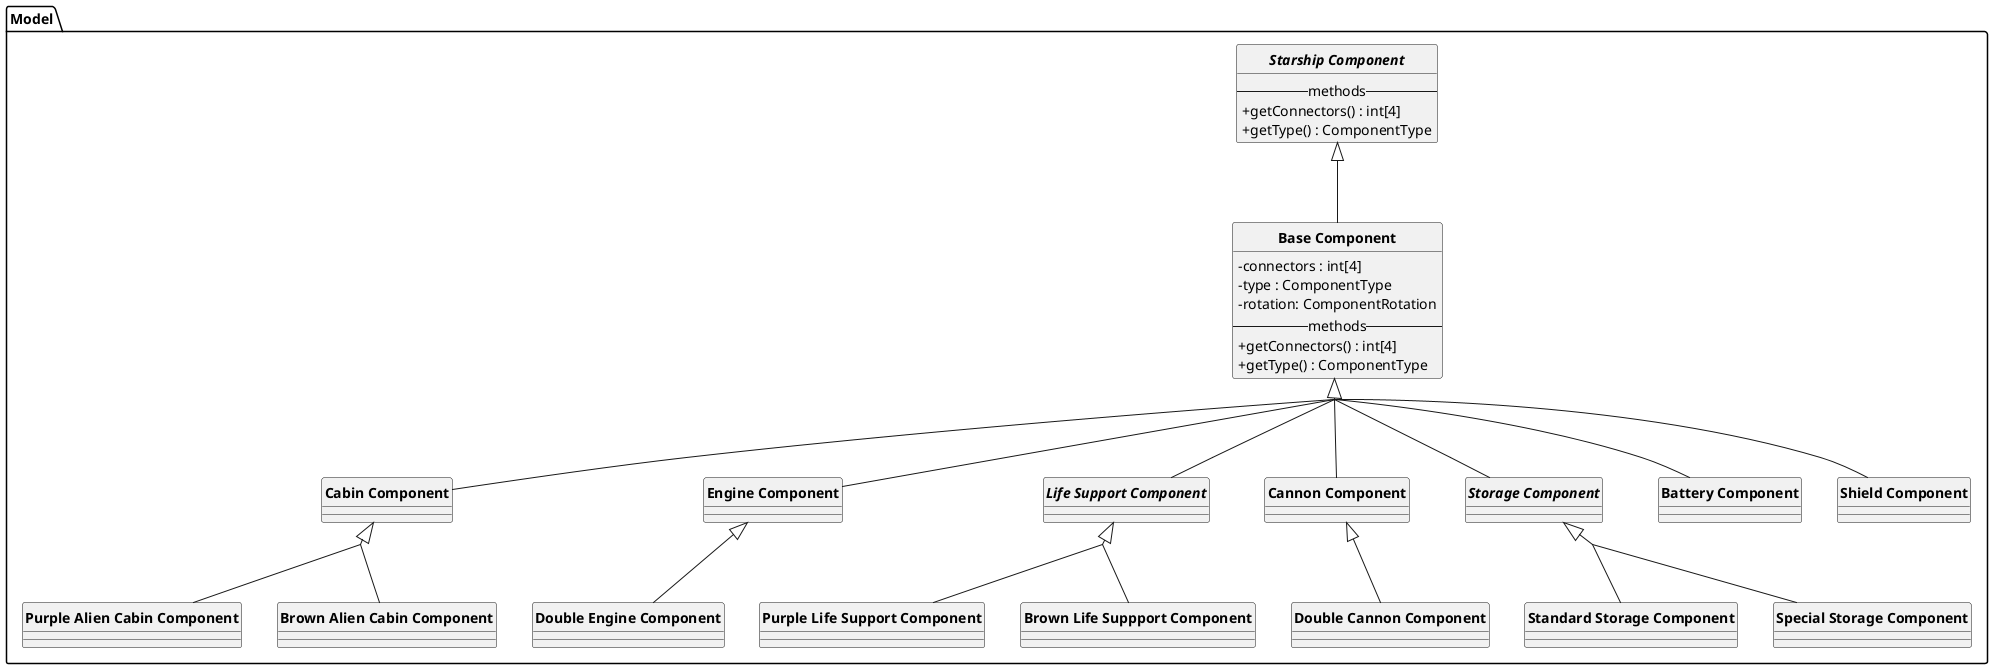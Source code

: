 @startuml style
''Style config
hide circle
skinparam classFontStyle bold
skinparam groupInheritance 2
set separator ::
skinparam classAttributeIconSize 0

''Class declaration
interface Model::iSC as "Starship Component"{
    --methods--
    {method} +getConnectors() : int[4]
    {method} +getType() : ComponentType
}

class Model::SC as "Base Component" {
    {field} -connectors : int[4]
    {field} -type : ComponentType
    {field} -rotation: ComponentRotation
    --methods--
    {method} +getConnectors() : int[4]
    {method} +getType() : ComponentType
}

class Model::CBC as "Cabin Component" {
}

class Model::PCC as "Purple Alien Cabin Component" {
}

class Model::BCC as "Brown Alien Cabin Component" {
}

class Model::EC as "Engine Component" {
}

class Model::BEC as "Double Engine Component" {
}

abstract Model::ASC as "Life Support Component" {
}

class Model::PLSC as "Purple Life Support Component" {
}

class Model::BLSC as "Brown Life Suppport Component" {
}

class Model::CNC as "Cannon Component"{
}

class Model::DAC as "Double Cannon Component" {
}

abstract Model::STC as "Storage Component" {
}

class Model::STDSTC as "Standard Storage Component" {
}

class Model::SPCSTC as "Special Storage Component" {
}

class Model::BC as "Battery Component" {
}

class Model::SHC as "Shield Component" {
}

''Relations between classes
iSC^--SC
SC^--CBC
CBC^--PCC
CBC^--BCC
SC^--EC
EC^--BEC
SC^--ASC
ASC^--PLSC
ASC^--BLSC
SC^--CNC
CNC^--Model::DAC
SC^--BC
SC^--STC
STC^--Model::STDSTC
STC^--Model::SPCSTC
SC^--SHC
@enduml